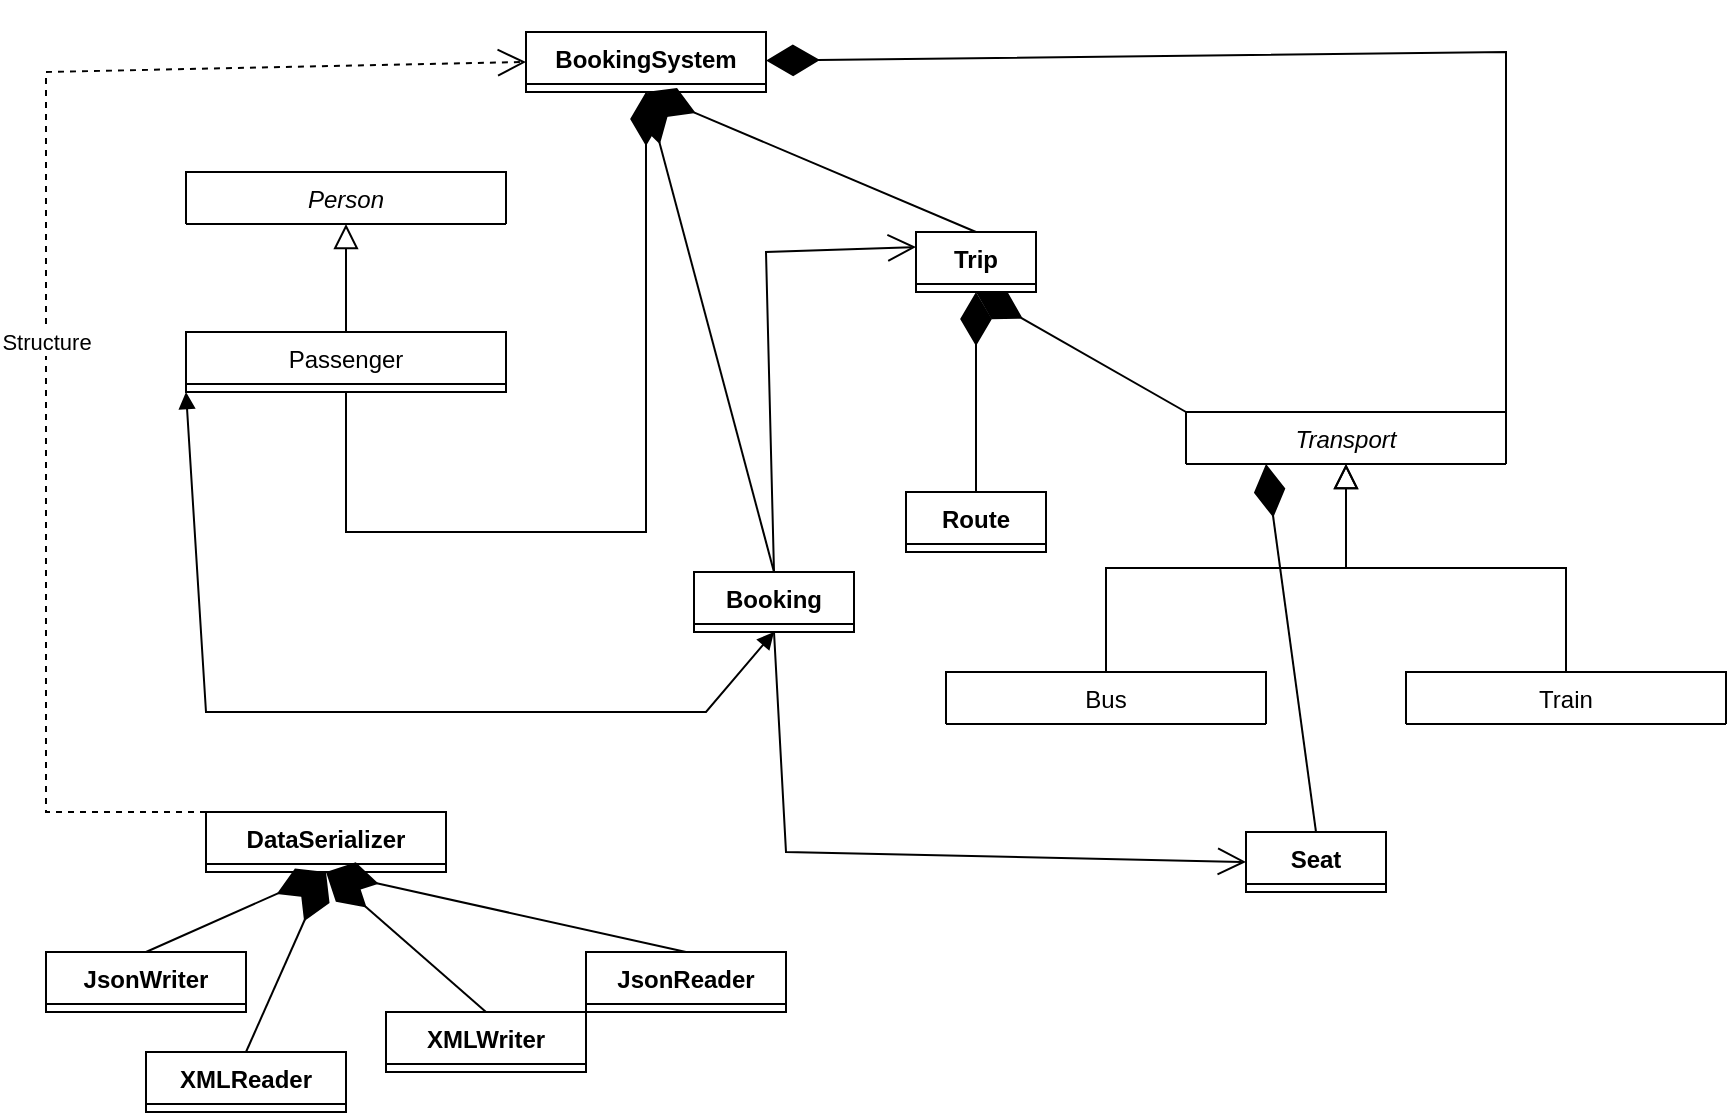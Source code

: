 <mxfile version="24.9.3">
  <diagram id="C5RBs43oDa-KdzZeNtuy" name="Page-1">
    <mxGraphModel dx="2069" dy="663" grid="1" gridSize="10" guides="1" tooltips="1" connect="1" arrows="1" fold="1" page="1" pageScale="1" pageWidth="827" pageHeight="1169" math="0" shadow="0">
      <root>
        <mxCell id="WIyWlLk6GJQsqaUBKTNV-0" />
        <mxCell id="WIyWlLk6GJQsqaUBKTNV-1" parent="WIyWlLk6GJQsqaUBKTNV-0" />
        <mxCell id="zkfFHV4jXpPFQw0GAbJ--0" value="Person" style="swimlane;fontStyle=2;align=center;verticalAlign=top;childLayout=stackLayout;horizontal=1;startSize=26;horizontalStack=0;resizeParent=1;resizeLast=0;collapsible=1;marginBottom=0;rounded=0;shadow=0;strokeWidth=1;" parent="WIyWlLk6GJQsqaUBKTNV-1" vertex="1" collapsed="1">
          <mxGeometry x="80" y="300" width="160" height="26" as="geometry">
            <mxRectangle x="80" y="300" width="160" height="170" as="alternateBounds" />
          </mxGeometry>
        </mxCell>
        <mxCell id="zkfFHV4jXpPFQw0GAbJ--1" value="-Name: str" style="text;align=left;verticalAlign=top;spacingLeft=4;spacingRight=4;overflow=hidden;rotatable=0;points=[[0,0.5],[1,0.5]];portConstraint=eastwest;" parent="zkfFHV4jXpPFQw0GAbJ--0" vertex="1">
          <mxGeometry y="26" width="160" height="26" as="geometry" />
        </mxCell>
        <mxCell id="zkfFHV4jXpPFQw0GAbJ--3" value="-Email Address: str" style="text;align=left;verticalAlign=top;spacingLeft=4;spacingRight=4;overflow=hidden;rotatable=0;points=[[0,0.5],[1,0.5]];portConstraint=eastwest;rounded=0;shadow=0;html=0;" parent="zkfFHV4jXpPFQw0GAbJ--0" vertex="1">
          <mxGeometry y="52" width="160" height="26" as="geometry" />
        </mxCell>
        <mxCell id="zkfFHV4jXpPFQw0GAbJ--2" value="-Phone Number: str" style="text;align=left;verticalAlign=top;spacingLeft=4;spacingRight=4;overflow=hidden;rotatable=0;points=[[0,0.5],[1,0.5]];portConstraint=eastwest;rounded=0;shadow=0;html=0;" parent="zkfFHV4jXpPFQw0GAbJ--0" vertex="1">
          <mxGeometry y="78" width="160" height="26" as="geometry" />
        </mxCell>
        <mxCell id="zkfFHV4jXpPFQw0GAbJ--4" value="" style="line;html=1;strokeWidth=1;align=left;verticalAlign=middle;spacingTop=-1;spacingLeft=3;spacingRight=3;rotatable=0;labelPosition=right;points=[];portConstraint=eastwest;" parent="zkfFHV4jXpPFQw0GAbJ--0" vertex="1">
          <mxGeometry y="104" width="160" height="8" as="geometry" />
        </mxCell>
        <mxCell id="zkfFHV4jXpPFQw0GAbJ--5" value="Различные проверки на &#xa;проверки на корректность&#xa;данных" style="text;align=left;verticalAlign=top;spacingLeft=4;spacingRight=4;overflow=hidden;rotatable=0;points=[[0,0.5],[1,0.5]];portConstraint=eastwest;" parent="zkfFHV4jXpPFQw0GAbJ--0" vertex="1">
          <mxGeometry y="112" width="160" height="58" as="geometry" />
        </mxCell>
        <mxCell id="zkfFHV4jXpPFQw0GAbJ--6" value="Passenger" style="swimlane;fontStyle=0;align=center;verticalAlign=top;childLayout=stackLayout;horizontal=1;startSize=26;horizontalStack=0;resizeParent=1;resizeLast=0;collapsible=1;marginBottom=0;rounded=0;shadow=0;strokeWidth=1;" parent="WIyWlLk6GJQsqaUBKTNV-1" vertex="1" collapsed="1">
          <mxGeometry x="80" y="380" width="160" height="30" as="geometry">
            <mxRectangle x="80" y="380" width="160" height="130" as="alternateBounds" />
          </mxGeometry>
        </mxCell>
        <mxCell id="zkfFHV4jXpPFQw0GAbJ--7" value="-Паспорт: str&#xa;-Список броней:&#xa; list[Booking]" style="text;align=left;verticalAlign=top;spacingLeft=4;spacingRight=4;overflow=hidden;rotatable=0;points=[[0,0.5],[1,0.5]];portConstraint=eastwest;" parent="zkfFHV4jXpPFQw0GAbJ--6" vertex="1">
          <mxGeometry y="26" width="160" height="44" as="geometry" />
        </mxCell>
        <mxCell id="zkfFHV4jXpPFQw0GAbJ--9" value="" style="line;html=1;strokeWidth=1;align=left;verticalAlign=middle;spacingTop=-1;spacingLeft=3;spacingRight=3;rotatable=0;labelPosition=right;points=[];portConstraint=eastwest;" parent="zkfFHV4jXpPFQw0GAbJ--6" vertex="1">
          <mxGeometry y="70" width="160" height="8" as="geometry" />
        </mxCell>
        <mxCell id="zkfFHV4jXpPFQw0GAbJ--10" value="+Add_booking" style="text;align=left;verticalAlign=top;spacingLeft=4;spacingRight=4;overflow=hidden;rotatable=0;points=[[0,0.5],[1,0.5]];portConstraint=eastwest;fontStyle=4" parent="zkfFHV4jXpPFQw0GAbJ--6" vertex="1">
          <mxGeometry y="78" width="160" height="26" as="geometry" />
        </mxCell>
        <mxCell id="zkfFHV4jXpPFQw0GAbJ--11" value="+Get Info" style="text;align=left;verticalAlign=top;spacingLeft=4;spacingRight=4;overflow=hidden;rotatable=0;points=[[0,0.5],[1,0.5]];portConstraint=eastwest;" parent="zkfFHV4jXpPFQw0GAbJ--6" vertex="1">
          <mxGeometry y="104" width="160" height="26" as="geometry" />
        </mxCell>
        <mxCell id="zkfFHV4jXpPFQw0GAbJ--12" value="" style="endArrow=block;endSize=10;endFill=0;shadow=0;strokeWidth=1;rounded=0;curved=0;edgeStyle=elbowEdgeStyle;elbow=vertical;" parent="WIyWlLk6GJQsqaUBKTNV-1" source="zkfFHV4jXpPFQw0GAbJ--6" target="zkfFHV4jXpPFQw0GAbJ--0" edge="1">
          <mxGeometry width="160" relative="1" as="geometry">
            <mxPoint x="200" y="203" as="sourcePoint" />
            <mxPoint x="200" y="203" as="targetPoint" />
          </mxGeometry>
        </mxCell>
        <mxCell id="j3f4xu9pW3rcn4XHk-6n-0" value="Transport" style="swimlane;fontStyle=2;align=center;verticalAlign=top;childLayout=stackLayout;horizontal=1;startSize=26;horizontalStack=0;resizeParent=1;resizeLast=0;collapsible=1;marginBottom=0;rounded=0;shadow=0;strokeWidth=1;" vertex="1" collapsed="1" parent="WIyWlLk6GJQsqaUBKTNV-1">
          <mxGeometry x="580" y="420" width="160" height="26" as="geometry">
            <mxRectangle x="580" y="420" width="160" height="170" as="alternateBounds" />
          </mxGeometry>
        </mxCell>
        <mxCell id="j3f4xu9pW3rcn4XHk-6n-1" value="-ID: str" style="text;align=left;verticalAlign=top;spacingLeft=4;spacingRight=4;overflow=hidden;rotatable=0;points=[[0,0.5],[1,0.5]];portConstraint=eastwest;" vertex="1" parent="j3f4xu9pW3rcn4XHk-6n-0">
          <mxGeometry y="26" width="160" height="26" as="geometry" />
        </mxCell>
        <mxCell id="j3f4xu9pW3rcn4XHk-6n-2" value="-Model: str" style="text;align=left;verticalAlign=top;spacingLeft=4;spacingRight=4;overflow=hidden;rotatable=0;points=[[0,0.5],[1,0.5]];portConstraint=eastwest;rounded=0;shadow=0;html=0;" vertex="1" parent="j3f4xu9pW3rcn4XHk-6n-0">
          <mxGeometry y="52" width="160" height="26" as="geometry" />
        </mxCell>
        <mxCell id="j3f4xu9pW3rcn4XHk-6n-3" value="-Capacity: int   " style="text;align=left;verticalAlign=top;spacingLeft=4;spacingRight=4;overflow=hidden;rotatable=0;points=[[0,0.5],[1,0.5]];portConstraint=eastwest;rounded=0;shadow=0;html=0;" vertex="1" parent="j3f4xu9pW3rcn4XHk-6n-0">
          <mxGeometry y="78" width="160" height="26" as="geometry" />
        </mxCell>
        <mxCell id="j3f4xu9pW3rcn4XHk-6n-4" value="" style="line;html=1;strokeWidth=1;align=left;verticalAlign=middle;spacingTop=-1;spacingLeft=3;spacingRight=3;rotatable=0;labelPosition=right;points=[];portConstraint=eastwest;" vertex="1" parent="j3f4xu9pW3rcn4XHk-6n-0">
          <mxGeometry y="104" width="160" height="8" as="geometry" />
        </mxCell>
        <mxCell id="j3f4xu9pW3rcn4XHk-6n-5" value="+геттеры" style="text;align=left;verticalAlign=top;spacingLeft=4;spacingRight=4;overflow=hidden;rotatable=0;points=[[0,0.5],[1,0.5]];portConstraint=eastwest;" vertex="1" parent="j3f4xu9pW3rcn4XHk-6n-0">
          <mxGeometry y="112" width="160" height="58" as="geometry" />
        </mxCell>
        <mxCell id="j3f4xu9pW3rcn4XHk-6n-6" value="Bus" style="swimlane;fontStyle=0;align=center;verticalAlign=top;childLayout=stackLayout;horizontal=1;startSize=26;horizontalStack=0;resizeParent=1;resizeLast=0;collapsible=1;marginBottom=0;rounded=0;shadow=0;strokeWidth=1;" vertex="1" collapsed="1" parent="WIyWlLk6GJQsqaUBKTNV-1">
          <mxGeometry x="460" y="550" width="160" height="26" as="geometry">
            <mxRectangle x="460" y="550" width="160" height="130" as="alternateBounds" />
          </mxGeometry>
        </mxCell>
        <mxCell id="j3f4xu9pW3rcn4XHk-6n-8" value="-has_wifi: bool&#xa;-has_usb_charging: bool" style="text;align=left;verticalAlign=top;spacingLeft=4;spacingRight=4;overflow=hidden;rotatable=0;points=[[0,0.5],[1,0.5]];portConstraint=eastwest;" vertex="1" parent="j3f4xu9pW3rcn4XHk-6n-6">
          <mxGeometry y="26" width="160" height="44" as="geometry" />
        </mxCell>
        <mxCell id="j3f4xu9pW3rcn4XHk-6n-7" value="" style="line;html=1;strokeWidth=1;align=left;verticalAlign=middle;spacingTop=-1;spacingLeft=3;spacingRight=3;rotatable=0;labelPosition=right;points=[];portConstraint=eastwest;" vertex="1" parent="j3f4xu9pW3rcn4XHk-6n-6">
          <mxGeometry y="70" width="160" height="8" as="geometry" />
        </mxCell>
        <mxCell id="j3f4xu9pW3rcn4XHk-6n-10" value="+Get Info" style="text;align=left;verticalAlign=top;spacingLeft=4;spacingRight=4;overflow=hidden;rotatable=0;points=[[0,0.5],[1,0.5]];portConstraint=eastwest;" vertex="1" parent="j3f4xu9pW3rcn4XHk-6n-6">
          <mxGeometry y="78" width="160" height="26" as="geometry" />
        </mxCell>
        <mxCell id="j3f4xu9pW3rcn4XHk-6n-11" value="" style="endArrow=block;endSize=10;endFill=0;shadow=0;strokeWidth=1;rounded=0;curved=0;edgeStyle=elbowEdgeStyle;elbow=vertical;" edge="1" parent="WIyWlLk6GJQsqaUBKTNV-1" source="j3f4xu9pW3rcn4XHk-6n-6" target="j3f4xu9pW3rcn4XHk-6n-0">
          <mxGeometry width="160" relative="1" as="geometry">
            <mxPoint x="660" y="503" as="sourcePoint" />
            <mxPoint x="660" y="503" as="targetPoint" />
          </mxGeometry>
        </mxCell>
        <mxCell id="j3f4xu9pW3rcn4XHk-6n-12" value="Train" style="swimlane;fontStyle=0;align=center;verticalAlign=top;childLayout=stackLayout;horizontal=1;startSize=26;horizontalStack=0;resizeParent=1;resizeLast=0;collapsible=1;marginBottom=0;rounded=0;shadow=0;strokeWidth=1;" vertex="1" collapsed="1" parent="WIyWlLk6GJQsqaUBKTNV-1">
          <mxGeometry x="690" y="550" width="160" height="26" as="geometry">
            <mxRectangle x="690" y="550" width="160" height="130" as="alternateBounds" />
          </mxGeometry>
        </mxCell>
        <mxCell id="j3f4xu9pW3rcn4XHk-6n-14" value="-car_count: int" style="text;align=left;verticalAlign=top;spacingLeft=4;spacingRight=4;overflow=hidden;rotatable=0;points=[[0,0.5],[1,0.5]];portConstraint=eastwest;" vertex="1" parent="j3f4xu9pW3rcn4XHk-6n-12">
          <mxGeometry y="26" width="160" height="44" as="geometry" />
        </mxCell>
        <mxCell id="j3f4xu9pW3rcn4XHk-6n-13" value="" style="line;html=1;strokeWidth=1;align=left;verticalAlign=middle;spacingTop=-1;spacingLeft=3;spacingRight=3;rotatable=0;labelPosition=right;points=[];portConstraint=eastwest;" vertex="1" parent="j3f4xu9pW3rcn4XHk-6n-12">
          <mxGeometry y="70" width="160" height="8" as="geometry" />
        </mxCell>
        <mxCell id="j3f4xu9pW3rcn4XHk-6n-16" value="+Get Info" style="text;align=left;verticalAlign=top;spacingLeft=4;spacingRight=4;overflow=hidden;rotatable=0;points=[[0,0.5],[1,0.5]];portConstraint=eastwest;" vertex="1" parent="j3f4xu9pW3rcn4XHk-6n-12">
          <mxGeometry y="78" width="160" height="26" as="geometry" />
        </mxCell>
        <mxCell id="j3f4xu9pW3rcn4XHk-6n-18" value="" style="endArrow=block;endSize=10;endFill=0;shadow=0;strokeWidth=1;rounded=0;curved=0;edgeStyle=elbowEdgeStyle;elbow=vertical;exitX=0.5;exitY=0;exitDx=0;exitDy=0;" edge="1" parent="WIyWlLk6GJQsqaUBKTNV-1" source="j3f4xu9pW3rcn4XHk-6n-12" target="j3f4xu9pW3rcn4XHk-6n-0">
          <mxGeometry width="160" relative="1" as="geometry">
            <mxPoint x="750" y="758" as="sourcePoint" />
            <mxPoint x="650" y="700" as="targetPoint" />
          </mxGeometry>
        </mxCell>
        <mxCell id="j3f4xu9pW3rcn4XHk-6n-21" value="Trip" style="swimlane;fontStyle=1;align=center;verticalAlign=top;childLayout=stackLayout;horizontal=1;startSize=26;horizontalStack=0;resizeParent=1;resizeParentMax=0;resizeLast=0;collapsible=1;marginBottom=0;whiteSpace=wrap;html=1;" vertex="1" collapsed="1" parent="WIyWlLk6GJQsqaUBKTNV-1">
          <mxGeometry x="445" y="330" width="60" height="30" as="geometry">
            <mxRectangle x="540" y="160" width="160" height="160" as="alternateBounds" />
          </mxGeometry>
        </mxCell>
        <mxCell id="j3f4xu9pW3rcn4XHk-6n-22" value="-ID: str&lt;div&gt;-Route: route&lt;/div&gt;&lt;div&gt;-transport: Transport&lt;/div&gt;&lt;div&gt;-seats: List[Seat]&lt;/div&gt;" style="text;strokeColor=none;fillColor=none;align=left;verticalAlign=top;spacingLeft=4;spacingRight=4;overflow=hidden;rotatable=0;points=[[0,0.5],[1,0.5]];portConstraint=eastwest;whiteSpace=wrap;html=1;" vertex="1" parent="j3f4xu9pW3rcn4XHk-6n-21">
          <mxGeometry y="26" width="160" height="64" as="geometry" />
        </mxCell>
        <mxCell id="j3f4xu9pW3rcn4XHk-6n-23" value="" style="line;strokeWidth=1;fillColor=none;align=left;verticalAlign=middle;spacingTop=-1;spacingLeft=3;spacingRight=3;rotatable=0;labelPosition=right;points=[];portConstraint=eastwest;strokeColor=inherit;" vertex="1" parent="j3f4xu9pW3rcn4XHk-6n-21">
          <mxGeometry y="90" width="160" height="8" as="geometry" />
        </mxCell>
        <mxCell id="j3f4xu9pW3rcn4XHk-6n-24" value="+ геттеры&lt;div&gt;+ find_seat_by_number&lt;/div&gt;&lt;div&gt;+ get info&lt;/div&gt;&lt;div&gt;+ revenue&lt;/div&gt;" style="text;strokeColor=none;fillColor=none;align=left;verticalAlign=top;spacingLeft=4;spacingRight=4;overflow=hidden;rotatable=0;points=[[0,0.5],[1,0.5]];portConstraint=eastwest;whiteSpace=wrap;html=1;" vertex="1" parent="j3f4xu9pW3rcn4XHk-6n-21">
          <mxGeometry y="98" width="160" height="62" as="geometry" />
        </mxCell>
        <mxCell id="j3f4xu9pW3rcn4XHk-6n-25" value="Seat" style="swimlane;fontStyle=1;align=center;verticalAlign=top;childLayout=stackLayout;horizontal=1;startSize=26;horizontalStack=0;resizeParent=1;resizeParentMax=0;resizeLast=0;collapsible=1;marginBottom=0;whiteSpace=wrap;html=1;" vertex="1" collapsed="1" parent="WIyWlLk6GJQsqaUBKTNV-1">
          <mxGeometry x="610" y="630" width="70" height="30" as="geometry">
            <mxRectangle x="330" y="160" width="160" height="170" as="alternateBounds" />
          </mxGeometry>
        </mxCell>
        <mxCell id="j3f4xu9pW3rcn4XHk-6n-26" value="- number: str&lt;div&gt;- seat_class: SeatClass(Enum)&lt;/div&gt;&lt;div&gt;- price: float&lt;/div&gt;&lt;div&gt;- is_available: bool&lt;/div&gt;" style="text;strokeColor=none;fillColor=none;align=left;verticalAlign=top;spacingLeft=4;spacingRight=4;overflow=hidden;rotatable=0;points=[[0,0.5],[1,0.5]];portConstraint=eastwest;whiteSpace=wrap;html=1;" vertex="1" parent="j3f4xu9pW3rcn4XHk-6n-25">
          <mxGeometry y="26" width="160" height="74" as="geometry" />
        </mxCell>
        <mxCell id="j3f4xu9pW3rcn4XHk-6n-27" value="" style="line;strokeWidth=1;fillColor=none;align=left;verticalAlign=middle;spacingTop=-1;spacingLeft=3;spacingRight=3;rotatable=0;labelPosition=right;points=[];portConstraint=eastwest;strokeColor=inherit;" vertex="1" parent="j3f4xu9pW3rcn4XHk-6n-25">
          <mxGeometry y="100" width="160" height="8" as="geometry" />
        </mxCell>
        <mxCell id="j3f4xu9pW3rcn4XHk-6n-28" value="+ getters&lt;div&gt;+ get info&lt;/div&gt;&lt;div&gt;+ reserve&lt;/div&gt;&lt;div&gt;+ release&lt;/div&gt;" style="text;strokeColor=none;fillColor=none;align=left;verticalAlign=top;spacingLeft=4;spacingRight=4;overflow=hidden;rotatable=0;points=[[0,0.5],[1,0.5]];portConstraint=eastwest;whiteSpace=wrap;html=1;" vertex="1" parent="j3f4xu9pW3rcn4XHk-6n-25">
          <mxGeometry y="108" width="160" height="62" as="geometry" />
        </mxCell>
        <mxCell id="j3f4xu9pW3rcn4XHk-6n-33" value="Route" style="swimlane;fontStyle=1;align=center;verticalAlign=top;childLayout=stackLayout;horizontal=1;startSize=26;horizontalStack=0;resizeParent=1;resizeParentMax=0;resizeLast=0;collapsible=1;marginBottom=0;whiteSpace=wrap;html=1;" vertex="1" collapsed="1" parent="WIyWlLk6GJQsqaUBKTNV-1">
          <mxGeometry x="440" y="460" width="70" height="30" as="geometry">
            <mxRectangle x="210" y="446" width="160" height="170" as="alternateBounds" />
          </mxGeometry>
        </mxCell>
        <mxCell id="j3f4xu9pW3rcn4XHk-6n-34" value="-ID: str&lt;div&gt;- departure: str&lt;/div&gt;&lt;div&gt;- destination: str&lt;/div&gt;&lt;div&gt;- departure_time: datetime&lt;/div&gt;&lt;div&gt;- arrival_time: datetime&lt;/div&gt;" style="text;strokeColor=none;fillColor=none;align=left;verticalAlign=top;spacingLeft=4;spacingRight=4;overflow=hidden;rotatable=0;points=[[0,0.5],[1,0.5]];portConstraint=eastwest;whiteSpace=wrap;html=1;" vertex="1" parent="j3f4xu9pW3rcn4XHk-6n-33">
          <mxGeometry y="26" width="160" height="84" as="geometry" />
        </mxCell>
        <mxCell id="j3f4xu9pW3rcn4XHk-6n-35" value="" style="line;strokeWidth=1;fillColor=none;align=left;verticalAlign=middle;spacingTop=-1;spacingLeft=3;spacingRight=3;rotatable=0;labelPosition=right;points=[];portConstraint=eastwest;strokeColor=inherit;" vertex="1" parent="j3f4xu9pW3rcn4XHk-6n-33">
          <mxGeometry y="110" width="160" height="8" as="geometry" />
        </mxCell>
        <mxCell id="j3f4xu9pW3rcn4XHk-6n-36" value="+ getters&lt;div&gt;+ get_duration&lt;/div&gt;&lt;div&gt;+ get info&lt;/div&gt;&lt;div&gt;&lt;br&gt;&lt;/div&gt;" style="text;strokeColor=none;fillColor=none;align=left;verticalAlign=top;spacingLeft=4;spacingRight=4;overflow=hidden;rotatable=0;points=[[0,0.5],[1,0.5]];portConstraint=eastwest;whiteSpace=wrap;html=1;" vertex="1" parent="j3f4xu9pW3rcn4XHk-6n-33">
          <mxGeometry y="118" width="160" height="52" as="geometry" />
        </mxCell>
        <mxCell id="j3f4xu9pW3rcn4XHk-6n-42" value="BookingSystem" style="swimlane;fontStyle=1;align=center;verticalAlign=top;childLayout=stackLayout;horizontal=1;startSize=26;horizontalStack=0;resizeParent=1;resizeParentMax=0;resizeLast=0;collapsible=1;marginBottom=0;whiteSpace=wrap;html=1;" vertex="1" collapsed="1" parent="WIyWlLk6GJQsqaUBKTNV-1">
          <mxGeometry x="250" y="230" width="120" height="30" as="geometry">
            <mxRectangle x="240" y="460" width="160" height="230" as="alternateBounds" />
          </mxGeometry>
        </mxCell>
        <mxCell id="j3f4xu9pW3rcn4XHk-6n-43" value="- passengers: Dict[str, Passenger]&lt;div&gt;-transports: Dict[str, Transport]&lt;/div&gt;&lt;div&gt;-routes: Dict[str, Route]&lt;/div&gt;&lt;div&gt;-trips: Dict[str, Trip]&lt;/div&gt;&lt;div&gt;-bookings: Dict[str, Booking]&lt;/div&gt;" style="text;strokeColor=none;fillColor=none;align=left;verticalAlign=top;spacingLeft=4;spacingRight=4;overflow=hidden;rotatable=0;points=[[0,0.5],[1,0.5]];portConstraint=eastwest;whiteSpace=wrap;html=1;" vertex="1" parent="j3f4xu9pW3rcn4XHk-6n-42">
          <mxGeometry y="26" width="160" height="114" as="geometry" />
        </mxCell>
        <mxCell id="j3f4xu9pW3rcn4XHk-6n-44" value="" style="line;strokeWidth=1;fillColor=none;align=left;verticalAlign=middle;spacingTop=-1;spacingLeft=3;spacingRight=3;rotatable=0;labelPosition=right;points=[];portConstraint=eastwest;strokeColor=inherit;" vertex="1" parent="j3f4xu9pW3rcn4XHk-6n-42">
          <mxGeometry y="140" width="160" height="8" as="geometry" />
        </mxCell>
        <mxCell id="j3f4xu9pW3rcn4XHk-6n-45" value="+ getters&lt;div&gt;+ creators&lt;/div&gt;&lt;div&gt;+ cancel_booking&lt;/div&gt;&lt;div&gt;+ find_booking_by_id&lt;/div&gt;&lt;div&gt;+ get_passenger_bookings&lt;/div&gt;" style="text;strokeColor=none;fillColor=none;align=left;verticalAlign=top;spacingLeft=4;spacingRight=4;overflow=hidden;rotatable=0;points=[[0,0.5],[1,0.5]];portConstraint=eastwest;whiteSpace=wrap;html=1;" vertex="1" parent="j3f4xu9pW3rcn4XHk-6n-42">
          <mxGeometry y="148" width="160" height="82" as="geometry" />
        </mxCell>
        <mxCell id="j3f4xu9pW3rcn4XHk-6n-46" value="JsonWriter" style="swimlane;fontStyle=1;align=center;verticalAlign=top;childLayout=stackLayout;horizontal=1;startSize=26;horizontalStack=0;resizeParent=1;resizeParentMax=0;resizeLast=0;collapsible=1;marginBottom=0;whiteSpace=wrap;html=1;" vertex="1" collapsed="1" parent="WIyWlLk6GJQsqaUBKTNV-1">
          <mxGeometry x="10" y="690" width="100" height="30" as="geometry">
            <mxRectangle x="60" y="490" width="160" height="110" as="alternateBounds" />
          </mxGeometry>
        </mxCell>
        <mxCell id="j3f4xu9pW3rcn4XHk-6n-47" value="=" style="text;strokeColor=none;fillColor=none;align=left;verticalAlign=top;spacingLeft=4;spacingRight=4;overflow=hidden;rotatable=0;points=[[0,0.5],[1,0.5]];portConstraint=eastwest;whiteSpace=wrap;html=1;" vertex="1" parent="j3f4xu9pW3rcn4XHk-6n-46">
          <mxGeometry y="26" width="160" height="26" as="geometry" />
        </mxCell>
        <mxCell id="j3f4xu9pW3rcn4XHk-6n-48" value="" style="line;strokeWidth=1;fillColor=none;align=left;verticalAlign=middle;spacingTop=-1;spacingLeft=3;spacingRight=3;rotatable=0;labelPosition=right;points=[];portConstraint=eastwest;strokeColor=inherit;" vertex="1" parent="j3f4xu9pW3rcn4XHk-6n-46">
          <mxGeometry y="52" width="160" height="8" as="geometry" />
        </mxCell>
        <mxCell id="j3f4xu9pW3rcn4XHk-6n-49" value="+ write&lt;div&gt;# prepared&lt;/div&gt;&lt;div&gt;# serializers&lt;/div&gt;" style="text;strokeColor=none;fillColor=none;align=left;verticalAlign=top;spacingLeft=4;spacingRight=4;overflow=hidden;rotatable=0;points=[[0,0.5],[1,0.5]];portConstraint=eastwest;whiteSpace=wrap;html=1;" vertex="1" parent="j3f4xu9pW3rcn4XHk-6n-46">
          <mxGeometry y="60" width="160" height="50" as="geometry" />
        </mxCell>
        <mxCell id="j3f4xu9pW3rcn4XHk-6n-50" value="XMLWriter" style="swimlane;fontStyle=1;align=center;verticalAlign=top;childLayout=stackLayout;horizontal=1;startSize=26;horizontalStack=0;resizeParent=1;resizeParentMax=0;resizeLast=0;collapsible=1;marginBottom=0;whiteSpace=wrap;html=1;" vertex="1" collapsed="1" parent="WIyWlLk6GJQsqaUBKTNV-1">
          <mxGeometry x="180" y="720" width="100" height="30" as="geometry">
            <mxRectangle x="270" y="490" width="160" height="140" as="alternateBounds" />
          </mxGeometry>
        </mxCell>
        <mxCell id="j3f4xu9pW3rcn4XHk-6n-51" value="=" style="text;strokeColor=none;fillColor=none;align=left;verticalAlign=top;spacingLeft=4;spacingRight=4;overflow=hidden;rotatable=0;points=[[0,0.5],[1,0.5]];portConstraint=eastwest;whiteSpace=wrap;html=1;" vertex="1" parent="j3f4xu9pW3rcn4XHk-6n-50">
          <mxGeometry y="26" width="160" height="26" as="geometry" />
        </mxCell>
        <mxCell id="j3f4xu9pW3rcn4XHk-6n-52" value="" style="line;strokeWidth=1;fillColor=none;align=left;verticalAlign=middle;spacingTop=-1;spacingLeft=3;spacingRight=3;rotatable=0;labelPosition=right;points=[];portConstraint=eastwest;strokeColor=inherit;" vertex="1" parent="j3f4xu9pW3rcn4XHk-6n-50">
          <mxGeometry y="52" width="160" height="8" as="geometry" />
        </mxCell>
        <mxCell id="j3f4xu9pW3rcn4XHk-6n-53" value="+ write&lt;div&gt;# create_structure&lt;/div&gt;&lt;div&gt;# add_passenger_element&lt;/div&gt;&lt;div&gt;# add_booking_element&lt;/div&gt;" style="text;strokeColor=none;fillColor=none;align=left;verticalAlign=top;spacingLeft=4;spacingRight=4;overflow=hidden;rotatable=0;points=[[0,0.5],[1,0.5]];portConstraint=eastwest;whiteSpace=wrap;html=1;" vertex="1" parent="j3f4xu9pW3rcn4XHk-6n-50">
          <mxGeometry y="60" width="160" height="80" as="geometry" />
        </mxCell>
        <mxCell id="j3f4xu9pW3rcn4XHk-6n-77" value="" style="endArrow=diamondThin;endFill=1;endSize=24;html=1;rounded=0;" edge="1" parent="j3f4xu9pW3rcn4XHk-6n-50">
          <mxGeometry width="160" relative="1" as="geometry">
            <mxPoint x="10" as="sourcePoint" />
            <mxPoint x="170" as="targetPoint" />
          </mxGeometry>
        </mxCell>
        <mxCell id="j3f4xu9pW3rcn4XHk-6n-54" value="JsonReader" style="swimlane;fontStyle=1;align=center;verticalAlign=top;childLayout=stackLayout;horizontal=1;startSize=26;horizontalStack=0;resizeParent=1;resizeParentMax=0;resizeLast=0;collapsible=1;marginBottom=0;whiteSpace=wrap;html=1;" vertex="1" collapsed="1" parent="WIyWlLk6GJQsqaUBKTNV-1">
          <mxGeometry x="280" y="690" width="100" height="30" as="geometry">
            <mxRectangle x="120" y="550" width="160" height="86" as="alternateBounds" />
          </mxGeometry>
        </mxCell>
        <mxCell id="j3f4xu9pW3rcn4XHk-6n-55" value="=" style="text;strokeColor=none;fillColor=none;align=left;verticalAlign=top;spacingLeft=4;spacingRight=4;overflow=hidden;rotatable=0;points=[[0,0.5],[1,0.5]];portConstraint=eastwest;whiteSpace=wrap;html=1;" vertex="1" parent="j3f4xu9pW3rcn4XHk-6n-54">
          <mxGeometry y="26" width="160" height="26" as="geometry" />
        </mxCell>
        <mxCell id="j3f4xu9pW3rcn4XHk-6n-56" value="" style="line;strokeWidth=1;fillColor=none;align=left;verticalAlign=middle;spacingTop=-1;spacingLeft=3;spacingRight=3;rotatable=0;labelPosition=right;points=[];portConstraint=eastwest;strokeColor=inherit;" vertex="1" parent="j3f4xu9pW3rcn4XHk-6n-54">
          <mxGeometry y="52" width="160" height="8" as="geometry" />
        </mxCell>
        <mxCell id="j3f4xu9pW3rcn4XHk-6n-57" value="+ read" style="text;strokeColor=none;fillColor=none;align=left;verticalAlign=top;spacingLeft=4;spacingRight=4;overflow=hidden;rotatable=0;points=[[0,0.5],[1,0.5]];portConstraint=eastwest;whiteSpace=wrap;html=1;" vertex="1" parent="j3f4xu9pW3rcn4XHk-6n-54">
          <mxGeometry y="60" width="160" height="26" as="geometry" />
        </mxCell>
        <mxCell id="j3f4xu9pW3rcn4XHk-6n-58" value="XMLReader" style="swimlane;fontStyle=1;align=center;verticalAlign=top;childLayout=stackLayout;horizontal=1;startSize=26;horizontalStack=0;resizeParent=1;resizeParentMax=0;resizeLast=0;collapsible=1;marginBottom=0;whiteSpace=wrap;html=1;" vertex="1" collapsed="1" parent="WIyWlLk6GJQsqaUBKTNV-1">
          <mxGeometry x="60" y="740" width="100" height="30" as="geometry">
            <mxRectangle x="210" y="540" width="160" height="86" as="alternateBounds" />
          </mxGeometry>
        </mxCell>
        <mxCell id="j3f4xu9pW3rcn4XHk-6n-59" value="=" style="text;strokeColor=none;fillColor=none;align=left;verticalAlign=top;spacingLeft=4;spacingRight=4;overflow=hidden;rotatable=0;points=[[0,0.5],[1,0.5]];portConstraint=eastwest;whiteSpace=wrap;html=1;" vertex="1" parent="j3f4xu9pW3rcn4XHk-6n-58">
          <mxGeometry y="26" width="160" height="26" as="geometry" />
        </mxCell>
        <mxCell id="j3f4xu9pW3rcn4XHk-6n-60" value="" style="line;strokeWidth=1;fillColor=none;align=left;verticalAlign=middle;spacingTop=-1;spacingLeft=3;spacingRight=3;rotatable=0;labelPosition=right;points=[];portConstraint=eastwest;strokeColor=inherit;" vertex="1" parent="j3f4xu9pW3rcn4XHk-6n-58">
          <mxGeometry y="52" width="160" height="8" as="geometry" />
        </mxCell>
        <mxCell id="j3f4xu9pW3rcn4XHk-6n-61" value="+read" style="text;strokeColor=none;fillColor=none;align=left;verticalAlign=top;spacingLeft=4;spacingRight=4;overflow=hidden;rotatable=0;points=[[0,0.5],[1,0.5]];portConstraint=eastwest;whiteSpace=wrap;html=1;" vertex="1" parent="j3f4xu9pW3rcn4XHk-6n-58">
          <mxGeometry y="60" width="160" height="26" as="geometry" />
        </mxCell>
        <mxCell id="j3f4xu9pW3rcn4XHk-6n-62" value="DataSerializer" style="swimlane;fontStyle=1;align=center;verticalAlign=top;childLayout=stackLayout;horizontal=1;startSize=26;horizontalStack=0;resizeParent=1;resizeParentMax=0;resizeLast=0;collapsible=1;marginBottom=0;whiteSpace=wrap;html=1;" vertex="1" collapsed="1" parent="WIyWlLk6GJQsqaUBKTNV-1">
          <mxGeometry x="90" y="620" width="120" height="30" as="geometry">
            <mxRectangle x="110" y="576" width="160" height="180" as="alternateBounds" />
          </mxGeometry>
        </mxCell>
        <mxCell id="j3f4xu9pW3rcn4XHk-6n-63" value="+json_writer: JsonWriter&lt;div&gt;+json_reader: JsonReader&lt;/div&gt;&lt;div&gt;+xml_writer: XMLWriter&lt;/div&gt;&lt;div&gt;+xml_reader: XMLReader&lt;/div&gt;" style="text;strokeColor=none;fillColor=none;align=left;verticalAlign=top;spacingLeft=4;spacingRight=4;overflow=hidden;rotatable=0;points=[[0,0.5],[1,0.5]];portConstraint=eastwest;whiteSpace=wrap;html=1;" vertex="1" parent="j3f4xu9pW3rcn4XHk-6n-62">
          <mxGeometry y="26" width="160" height="74" as="geometry" />
        </mxCell>
        <mxCell id="j3f4xu9pW3rcn4XHk-6n-64" value="" style="line;strokeWidth=1;fillColor=none;align=left;verticalAlign=middle;spacingTop=-1;spacingLeft=3;spacingRight=3;rotatable=0;labelPosition=right;points=[];portConstraint=eastwest;strokeColor=inherit;" vertex="1" parent="j3f4xu9pW3rcn4XHk-6n-62">
          <mxGeometry y="100" width="160" height="8" as="geometry" />
        </mxCell>
        <mxCell id="j3f4xu9pW3rcn4XHk-6n-65" value="+ save_to_json&lt;div&gt;+ save_to_xml&lt;/div&gt;&lt;div&gt;+ load_from_json&lt;/div&gt;&lt;div&gt;+load_from_xml&lt;/div&gt;" style="text;strokeColor=none;fillColor=none;align=left;verticalAlign=top;spacingLeft=4;spacingRight=4;overflow=hidden;rotatable=0;points=[[0,0.5],[1,0.5]];portConstraint=eastwest;whiteSpace=wrap;html=1;" vertex="1" parent="j3f4xu9pW3rcn4XHk-6n-62">
          <mxGeometry y="108" width="160" height="72" as="geometry" />
        </mxCell>
        <mxCell id="j3f4xu9pW3rcn4XHk-6n-67" value="" style="endArrow=diamondThin;endFill=1;endSize=24;html=1;rounded=0;entryX=0.5;entryY=1;entryDx=0;entryDy=0;exitX=0.5;exitY=0;exitDx=0;exitDy=0;" edge="1" parent="WIyWlLk6GJQsqaUBKTNV-1" source="j3f4xu9pW3rcn4XHk-6n-33" target="j3f4xu9pW3rcn4XHk-6n-21">
          <mxGeometry width="160" relative="1" as="geometry">
            <mxPoint x="330" y="360" as="sourcePoint" />
            <mxPoint x="320" y="475" as="targetPoint" />
            <Array as="points" />
          </mxGeometry>
        </mxCell>
        <mxCell id="j3f4xu9pW3rcn4XHk-6n-72" value="" style="endArrow=diamondThin;endFill=1;endSize=24;html=1;rounded=0;exitX=0.5;exitY=0;exitDx=0;exitDy=0;entryX=0.5;entryY=1;entryDx=0;entryDy=0;" edge="1" parent="WIyWlLk6GJQsqaUBKTNV-1" source="j3f4xu9pW3rcn4XHk-6n-46" target="j3f4xu9pW3rcn4XHk-6n-62">
          <mxGeometry width="160" relative="1" as="geometry">
            <mxPoint x="240" y="680" as="sourcePoint" />
            <mxPoint x="400" y="680" as="targetPoint" />
          </mxGeometry>
        </mxCell>
        <mxCell id="j3f4xu9pW3rcn4XHk-6n-73" value="" style="endArrow=diamondThin;endFill=1;endSize=24;html=1;rounded=0;exitX=0.5;exitY=0;exitDx=0;exitDy=0;entryX=0.5;entryY=1;entryDx=0;entryDy=0;" edge="1" parent="WIyWlLk6GJQsqaUBKTNV-1" source="j3f4xu9pW3rcn4XHk-6n-54" target="j3f4xu9pW3rcn4XHk-6n-62">
          <mxGeometry width="160" relative="1" as="geometry">
            <mxPoint x="230" y="690" as="sourcePoint" />
            <mxPoint x="390" y="690" as="targetPoint" />
          </mxGeometry>
        </mxCell>
        <mxCell id="j3f4xu9pW3rcn4XHk-6n-74" value="" style="endArrow=diamondThin;endFill=1;endSize=24;html=1;rounded=0;exitX=0;exitY=0;exitDx=0;exitDy=0;entryX=0.5;entryY=1;entryDx=0;entryDy=0;" edge="1" parent="WIyWlLk6GJQsqaUBKTNV-1" source="j3f4xu9pW3rcn4XHk-6n-0" target="j3f4xu9pW3rcn4XHk-6n-21">
          <mxGeometry width="160" relative="1" as="geometry">
            <mxPoint x="520" y="390" as="sourcePoint" />
            <mxPoint x="680" y="390" as="targetPoint" />
          </mxGeometry>
        </mxCell>
        <mxCell id="j3f4xu9pW3rcn4XHk-6n-75" value="" style="endArrow=diamondThin;endFill=1;endSize=24;html=1;rounded=0;exitX=0.5;exitY=0;exitDx=0;exitDy=0;entryX=0.25;entryY=1;entryDx=0;entryDy=0;" edge="1" parent="WIyWlLk6GJQsqaUBKTNV-1" source="j3f4xu9pW3rcn4XHk-6n-25" target="j3f4xu9pW3rcn4XHk-6n-0">
          <mxGeometry width="160" relative="1" as="geometry">
            <mxPoint x="640" y="855" as="sourcePoint" />
            <mxPoint x="640" y="615" as="targetPoint" />
          </mxGeometry>
        </mxCell>
        <mxCell id="j3f4xu9pW3rcn4XHk-6n-76" value="" style="endArrow=diamondThin;endFill=1;endSize=24;html=1;rounded=0;exitX=0.5;exitY=0;exitDx=0;exitDy=0;entryX=0.5;entryY=1;entryDx=0;entryDy=0;" edge="1" parent="WIyWlLk6GJQsqaUBKTNV-1" source="j3f4xu9pW3rcn4XHk-6n-58" target="j3f4xu9pW3rcn4XHk-6n-62">
          <mxGeometry width="160" relative="1" as="geometry">
            <mxPoint x="260" y="750" as="sourcePoint" />
            <mxPoint x="160" y="660" as="targetPoint" />
          </mxGeometry>
        </mxCell>
        <mxCell id="j3f4xu9pW3rcn4XHk-6n-78" value="" style="endArrow=diamondThin;endFill=1;endSize=24;html=1;rounded=0;exitX=0.5;exitY=0;exitDx=0;exitDy=0;entryX=0.5;entryY=1;entryDx=0;entryDy=0;" edge="1" parent="WIyWlLk6GJQsqaUBKTNV-1" source="j3f4xu9pW3rcn4XHk-6n-50" target="j3f4xu9pW3rcn4XHk-6n-62">
          <mxGeometry width="160" relative="1" as="geometry">
            <mxPoint x="420" y="770" as="sourcePoint" />
            <mxPoint x="580" y="770" as="targetPoint" />
          </mxGeometry>
        </mxCell>
        <mxCell id="j3f4xu9pW3rcn4XHk-6n-81" value="" style="endArrow=diamondThin;endFill=1;endSize=24;html=1;rounded=0;exitX=1;exitY=0.5;exitDx=0;exitDy=0;" edge="1" parent="WIyWlLk6GJQsqaUBKTNV-1" source="j3f4xu9pW3rcn4XHk-6n-0" target="j3f4xu9pW3rcn4XHk-6n-42">
          <mxGeometry width="160" relative="1" as="geometry">
            <mxPoint x="780" y="410" as="sourcePoint" />
            <mxPoint x="940" y="410" as="targetPoint" />
            <Array as="points">
              <mxPoint x="740" y="240" />
            </Array>
          </mxGeometry>
        </mxCell>
        <mxCell id="j3f4xu9pW3rcn4XHk-6n-82" value="" style="endArrow=diamondThin;endFill=1;endSize=24;html=1;rounded=0;exitX=0.5;exitY=1;exitDx=0;exitDy=0;entryX=0.5;entryY=1;entryDx=0;entryDy=0;" edge="1" parent="WIyWlLk6GJQsqaUBKTNV-1" source="zkfFHV4jXpPFQw0GAbJ--6" target="j3f4xu9pW3rcn4XHk-6n-42">
          <mxGeometry width="160" relative="1" as="geometry">
            <mxPoint x="150" y="410" as="sourcePoint" />
            <mxPoint x="338.18" y="510" as="targetPoint" />
            <Array as="points">
              <mxPoint x="160" y="480" />
              <mxPoint x="310" y="480" />
            </Array>
          </mxGeometry>
        </mxCell>
        <mxCell id="j3f4xu9pW3rcn4XHk-6n-83" value="" style="endArrow=diamondThin;endFill=1;endSize=24;html=1;rounded=0;exitX=0.5;exitY=0;exitDx=0;exitDy=0;entryX=0.5;entryY=1;entryDx=0;entryDy=0;" edge="1" parent="WIyWlLk6GJQsqaUBKTNV-1" source="j3f4xu9pW3rcn4XHk-6n-21" target="j3f4xu9pW3rcn4XHk-6n-42">
          <mxGeometry width="160" relative="1" as="geometry">
            <mxPoint x="480" y="290" as="sourcePoint" />
            <mxPoint x="640" y="290" as="targetPoint" />
          </mxGeometry>
        </mxCell>
        <mxCell id="j3f4xu9pW3rcn4XHk-6n-84" value="Structure" style="endArrow=open;endSize=12;dashed=1;html=1;rounded=0;exitX=0.5;exitY=0;exitDx=0;exitDy=0;entryX=0;entryY=0.5;entryDx=0;entryDy=0;" edge="1" parent="WIyWlLk6GJQsqaUBKTNV-1" source="j3f4xu9pW3rcn4XHk-6n-62" target="j3f4xu9pW3rcn4XHk-6n-42">
          <mxGeometry width="160" relative="1" as="geometry">
            <mxPoint x="150" y="590" as="sourcePoint" />
            <mxPoint x="310" y="590" as="targetPoint" />
            <Array as="points">
              <mxPoint x="10" y="620" />
              <mxPoint x="10" y="400" />
              <mxPoint x="10" y="250" />
            </Array>
          </mxGeometry>
        </mxCell>
        <mxCell id="j3f4xu9pW3rcn4XHk-6n-85" value="Booking" style="swimlane;fontStyle=1;align=center;verticalAlign=top;childLayout=stackLayout;horizontal=1;startSize=26;horizontalStack=0;resizeParent=1;resizeParentMax=0;resizeLast=0;collapsible=1;marginBottom=0;whiteSpace=wrap;html=1;" vertex="1" collapsed="1" parent="WIyWlLk6GJQsqaUBKTNV-1">
          <mxGeometry x="334" y="500" width="80" height="30" as="geometry">
            <mxRectangle x="270" y="446" width="160" height="180" as="alternateBounds" />
          </mxGeometry>
        </mxCell>
        <mxCell id="j3f4xu9pW3rcn4XHk-6n-86" value="- ID&lt;div&gt;- trip&lt;/div&gt;&lt;div&gt;- seat&lt;/div&gt;&lt;div&gt;- status&lt;/div&gt;" style="text;strokeColor=none;fillColor=none;align=left;verticalAlign=top;spacingLeft=4;spacingRight=4;overflow=hidden;rotatable=0;points=[[0,0.5],[1,0.5]];portConstraint=eastwest;whiteSpace=wrap;html=1;" vertex="1" parent="j3f4xu9pW3rcn4XHk-6n-85">
          <mxGeometry y="26" width="160" height="64" as="geometry" />
        </mxCell>
        <mxCell id="j3f4xu9pW3rcn4XHk-6n-87" value="" style="line;strokeWidth=1;fillColor=none;align=left;verticalAlign=middle;spacingTop=-1;spacingLeft=3;spacingRight=3;rotatable=0;labelPosition=right;points=[];portConstraint=eastwest;strokeColor=inherit;" vertex="1" parent="j3f4xu9pW3rcn4XHk-6n-85">
          <mxGeometry y="90" width="160" height="8" as="geometry" />
        </mxCell>
        <mxCell id="j3f4xu9pW3rcn4XHk-6n-88" value="+ getters&lt;div&gt;+ total_price&lt;/div&gt;&lt;div&gt;+ get info&lt;/div&gt;&lt;div&gt;+ confirm&lt;/div&gt;&lt;div&gt;+ cancel&lt;/div&gt;" style="text;strokeColor=none;fillColor=none;align=left;verticalAlign=top;spacingLeft=4;spacingRight=4;overflow=hidden;rotatable=0;points=[[0,0.5],[1,0.5]];portConstraint=eastwest;whiteSpace=wrap;html=1;" vertex="1" parent="j3f4xu9pW3rcn4XHk-6n-85">
          <mxGeometry y="98" width="160" height="82" as="geometry" />
        </mxCell>
        <mxCell id="j3f4xu9pW3rcn4XHk-6n-89" value="" style="endArrow=diamondThin;endFill=1;endSize=24;html=1;rounded=0;exitX=0.5;exitY=0;exitDx=0;exitDy=0;entryX=0.5;entryY=1;entryDx=0;entryDy=0;" edge="1" parent="WIyWlLk6GJQsqaUBKTNV-1" source="j3f4xu9pW3rcn4XHk-6n-85" target="j3f4xu9pW3rcn4XHk-6n-42">
          <mxGeometry width="160" relative="1" as="geometry">
            <mxPoint x="260" y="550" as="sourcePoint" />
            <mxPoint x="420" y="550" as="targetPoint" />
          </mxGeometry>
        </mxCell>
        <mxCell id="j3f4xu9pW3rcn4XHk-6n-91" value="" style="endArrow=open;endFill=1;endSize=12;html=1;rounded=0;exitX=0.5;exitY=0;exitDx=0;exitDy=0;entryX=0;entryY=0.25;entryDx=0;entryDy=0;" edge="1" parent="WIyWlLk6GJQsqaUBKTNV-1" source="j3f4xu9pW3rcn4XHk-6n-85" target="j3f4xu9pW3rcn4XHk-6n-21">
          <mxGeometry width="160" relative="1" as="geometry">
            <mxPoint x="390" y="420" as="sourcePoint" />
            <mxPoint x="550" y="420" as="targetPoint" />
            <Array as="points">
              <mxPoint x="370" y="340" />
            </Array>
          </mxGeometry>
        </mxCell>
        <mxCell id="j3f4xu9pW3rcn4XHk-6n-92" value="" style="endArrow=block;startArrow=block;endFill=1;startFill=1;html=1;rounded=0;entryX=0.5;entryY=1;entryDx=0;entryDy=0;exitX=0;exitY=1;exitDx=0;exitDy=0;" edge="1" parent="WIyWlLk6GJQsqaUBKTNV-1" source="zkfFHV4jXpPFQw0GAbJ--6" target="j3f4xu9pW3rcn4XHk-6n-85">
          <mxGeometry width="160" relative="1" as="geometry">
            <mxPoint x="160" y="560" as="sourcePoint" />
            <mxPoint x="320" y="560" as="targetPoint" />
            <Array as="points">
              <mxPoint x="90" y="570" />
              <mxPoint x="210" y="570" />
              <mxPoint x="300" y="570" />
              <mxPoint x="340" y="570" />
            </Array>
          </mxGeometry>
        </mxCell>
        <mxCell id="j3f4xu9pW3rcn4XHk-6n-93" value="" style="endArrow=open;endFill=1;endSize=12;html=1;rounded=0;exitX=0.5;exitY=1;exitDx=0;exitDy=0;entryX=0;entryY=0.5;entryDx=0;entryDy=0;" edge="1" parent="WIyWlLk6GJQsqaUBKTNV-1" source="j3f4xu9pW3rcn4XHk-6n-85" target="j3f4xu9pW3rcn4XHk-6n-25">
          <mxGeometry width="160" relative="1" as="geometry">
            <mxPoint x="260" y="550" as="sourcePoint" />
            <mxPoint x="420" y="550" as="targetPoint" />
            <Array as="points">
              <mxPoint x="380" y="640" />
            </Array>
          </mxGeometry>
        </mxCell>
      </root>
    </mxGraphModel>
  </diagram>
</mxfile>
